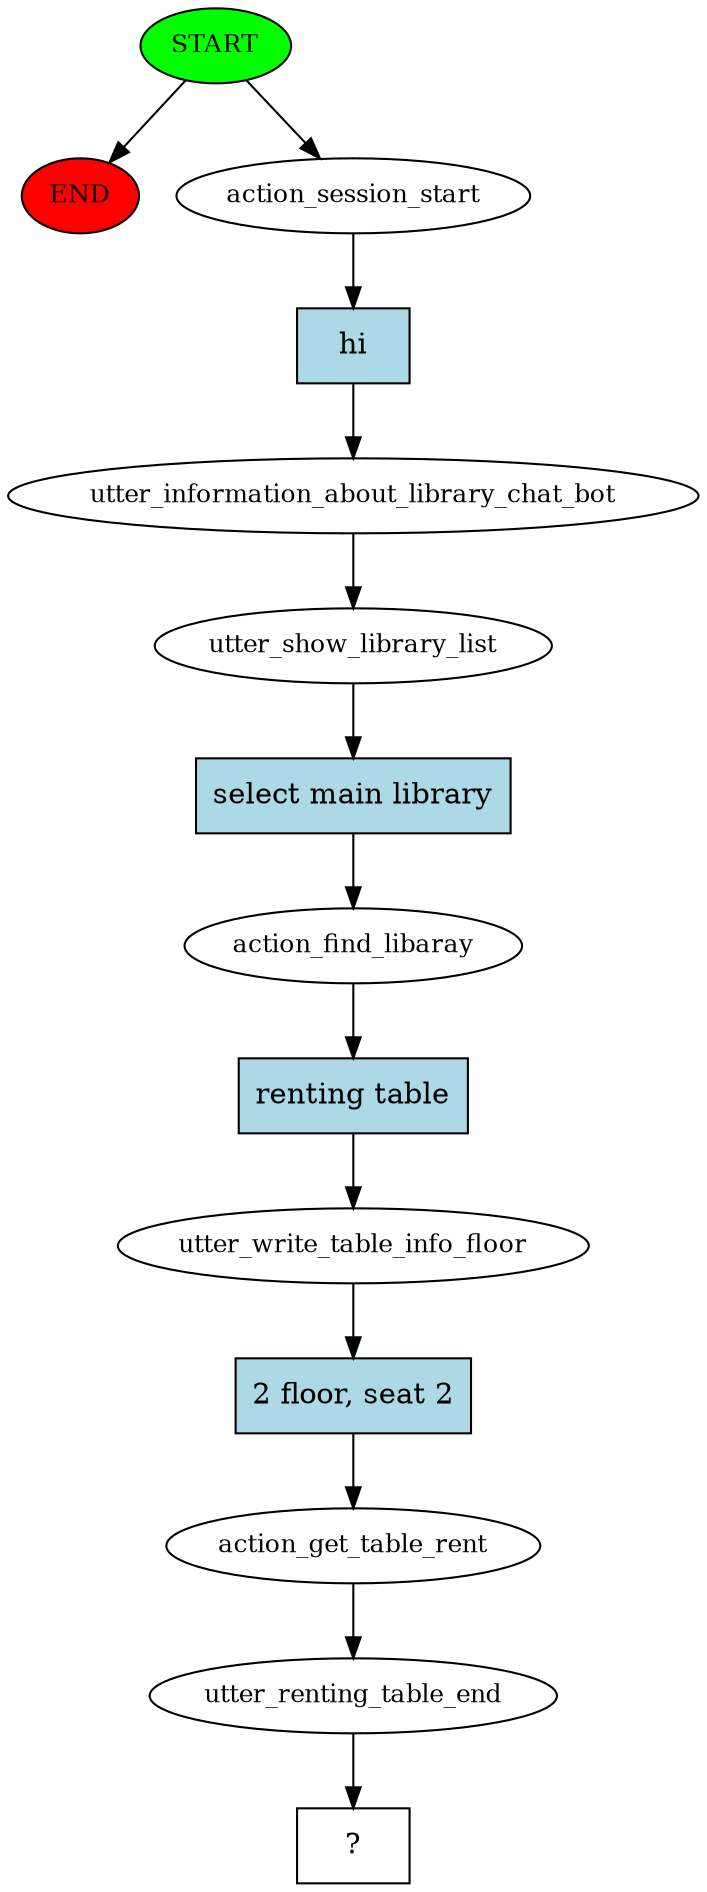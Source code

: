 digraph  {
0 [class="start active", fillcolor=green, fontsize=12, label=START, style=filled];
"-1" [class=end, fillcolor=red, fontsize=12, label=END, style=filled];
1 [class=active, fontsize=12, label=action_session_start];
2 [class=active, fontsize=12, label=utter_information_about_library_chat_bot];
3 [class=active, fontsize=12, label=utter_show_library_list];
4 [class=active, fontsize=12, label=action_find_libaray];
5 [class=active, fontsize=12, label=utter_write_table_info_floor];
6 [class=active, fontsize=12, label=action_get_table_rent];
7 [class=active, fontsize=12, label=utter_renting_table_end];
8 [class="intent dashed active", label="  ?  ", shape=rect];
9 [class="intent active", fillcolor=lightblue, label=hi, shape=rect, style=filled];
10 [class="intent active", fillcolor=lightblue, label="select main library", shape=rect, style=filled];
11 [class="intent active", fillcolor=lightblue, label="renting table", shape=rect, style=filled];
12 [class="intent active", fillcolor=lightblue, label="2 floor, seat 2", shape=rect, style=filled];
0 -> "-1"  [class="", key=NONE, label=""];
0 -> 1  [class=active, key=NONE, label=""];
1 -> 9  [class=active, key=0];
2 -> 3  [class=active, key=NONE, label=""];
3 -> 10  [class=active, key=0];
4 -> 11  [class=active, key=0];
5 -> 12  [class=active, key=0];
6 -> 7  [class=active, key=NONE, label=""];
7 -> 8  [class=active, key=NONE, label=""];
9 -> 2  [class=active, key=0];
10 -> 4  [class=active, key=0];
11 -> 5  [class=active, key=0];
12 -> 6  [class=active, key=0];
}
